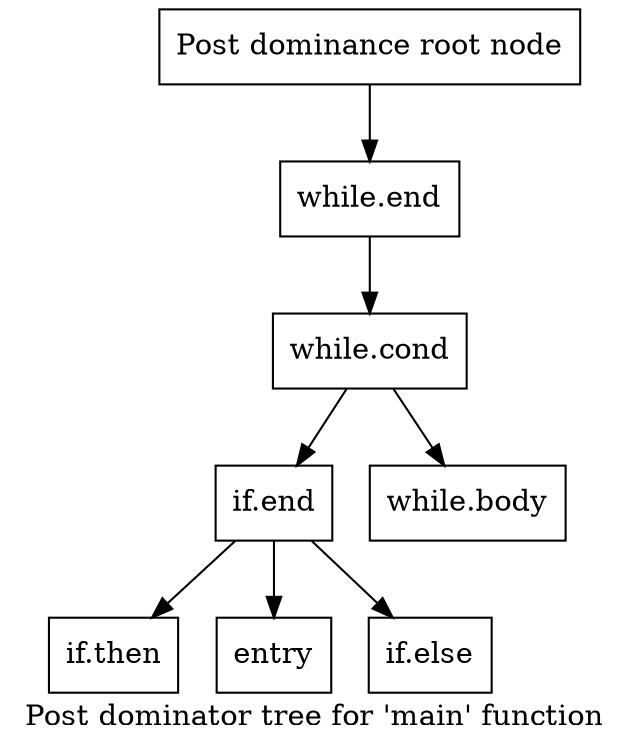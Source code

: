 digraph "Post dominator tree for 'main' function" {
	label="Post dominator tree for 'main' function";

	Node0x2709cd0 [shape=record,label="{Post dominance root node}"];
	Node0x2709cd0 -> Node0x27097c0;
	Node0x27097c0 [shape=record,label="{while.end}"];
	Node0x27097c0 -> Node0x270a2b0;
	Node0x270a2b0 [shape=record,label="{while.cond}"];
	Node0x270a2b0 -> Node0x270a2f0;
	Node0x270a2b0 -> Node0x2708640;
	Node0x270a2f0 [shape=record,label="{if.end}"];
	Node0x270a2f0 -> Node0x270a330;
	Node0x270a2f0 -> Node0x270a370;
	Node0x270a2f0 -> Node0x270a3b0;
	Node0x270a330 [shape=record,label="{if.then}"];
	Node0x270a370 [shape=record,label="{entry}"];
	Node0x270a3b0 [shape=record,label="{if.else}"];
	Node0x2708640 [shape=record,label="{while.body}"];
}

